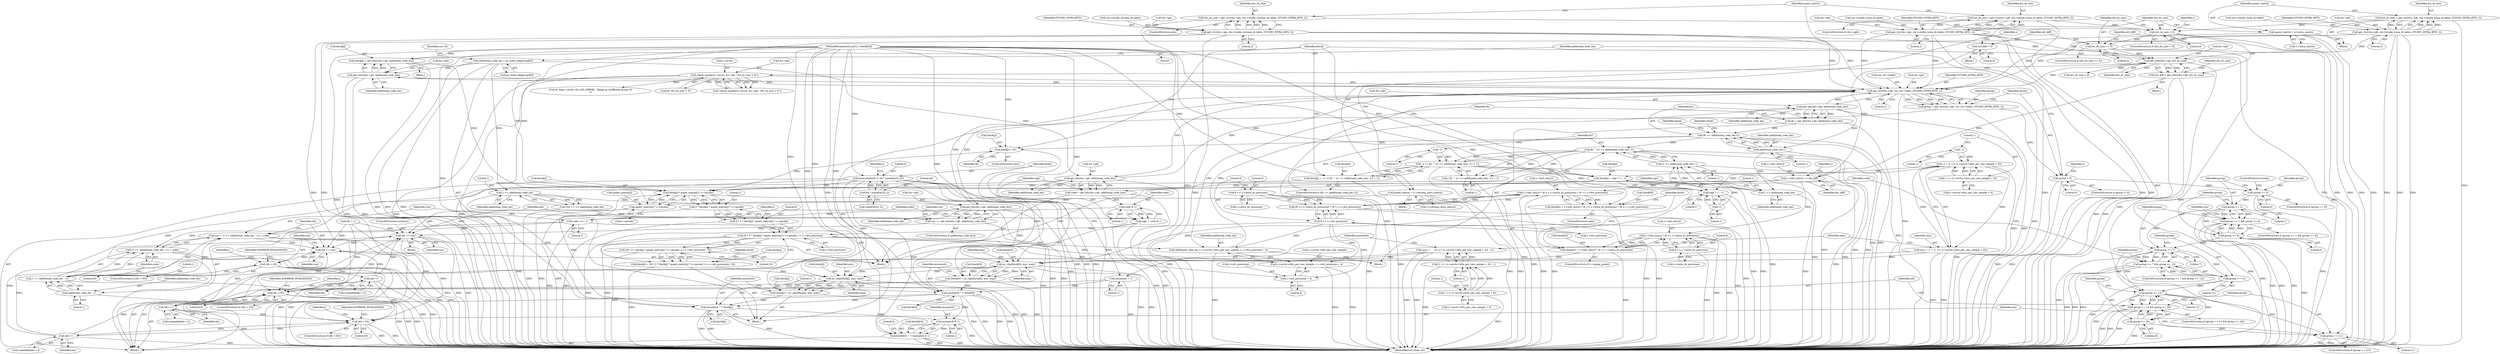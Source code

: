 digraph "0_FFmpeg_d227ed5d598340e719eff7156b1aa0a4469e9a6a@array" {
"1000547" [label="(Call,block[j] = get_xbits(&s->gb, additional_code_len))"];
"1000551" [label="(Call,get_xbits(&s->gb, additional_code_len))"];
"1000389" [label="(Call,get_vlc2(&s->gb, cur_vlc->table, STUDIO_INTRA_BITS, 2))"];
"1000297" [label="(Call,get_xbits(&s->gb, dct_dc_size))"];
"1000254" [label="(Call,get_vlc2(&s->gb, ctx->studio_chroma_dc.table, STUDIO_INTRA_BITS, 2))"];
"1000239" [label="(Call,get_vlc2(&s->gb, ctx->studio_luma_dc.table, STUDIO_INTRA_BITS, 2))"];
"1000207" [label="(Call,get_vlc2(&s->gb, ctx->studio_luma_dc.table, STUDIO_INTRA_BITS, 2))"];
"1000286" [label="(Call,dct_dc_size == 0)"];
"1000272" [label="(Call,dct_dc_size < 0)"];
"1000252" [label="(Call,dct_dc_size = get_vlc2(&s->gb, ctx->studio_chroma_dc.table, STUDIO_INTRA_BITS, 2))"];
"1000237" [label="(Call,dct_dc_size = get_vlc2(&s->gb, ctx->studio_luma_dc.table, STUDIO_INTRA_BITS, 2))"];
"1000205" [label="(Call,dct_dc_size = get_vlc2(&s->gb, ctx->studio_luma_dc.table, STUDIO_INTRA_BITS, 2))"];
"1000456" [label="(Call,get_bits(&s->gb, additional_code_len))"];
"1000449" [label="(Call,1 << additional_code_len)"];
"1000412" [label="(Call,additional_code_len = ac_state_tab[group][0])"];
"1000478" [label="(Call,get_bits(&s->gb, additional_code_len))"];
"1000590" [label="(Call,get_bits(&s->gb, additional_code_len))"];
"1000575" [label="(Call,additional_code_len = s->avctx->bits_per_raw_sample + s->dct_precision + 4)"];
"1000364" [label="(Call,8 >> s->dct_precision)"];
"1000629" [label="(Call,(8 * 2 * block[j] * quant_matrix[j] * s->qscale) >> s->dct_precision)"];
"1000630" [label="(Call,8 * 2 * block[j] * quant_matrix[j] * s->qscale)"];
"1000632" [label="(Call,2 * block[j] * quant_matrix[j] * s->qscale)"];
"1000634" [label="(Call,block[j] * quant_matrix[j] * s->qscale)"];
"1000547" [label="(Call,block[j] = get_xbits(&s->gb, additional_code_len))"];
"1000109" [label="(MethodParameterIn,int32_t block[64])"];
"1000659" [label="(Call,mismatch ^= block[j])"];
"1000379" [label="(Call,mismatch ^= block[0])"];
"1000187" [label="(Call,mismatch = 1)"];
"1000369" [label="(Call,block[0] = av_clip(block[0], min, max))"];
"1000373" [label="(Call,av_clip(block[0], min, max))"];
"1000348" [label="(Call,block[0] = s->last_dc[cc] * (8 >> s->intra_dc_precision) * (8 >> s->dct_precision))"];
"1000352" [label="(Call,s->last_dc[cc] * (8 >> s->intra_dc_precision) * (8 >> s->dct_precision))"];
"1000321" [label="(Call,s->last_dc[cc] += dct_diff)"];
"1000290" [label="(Call,dct_diff = 0)"];
"1000295" [label="(Call,dct_diff = get_xbits(&s->gb, dct_dc_size))"];
"1000358" [label="(Call,(8 >> s->intra_dc_precision) * (8 >> s->dct_precision))"];
"1000359" [label="(Call,8 >> s->intra_dc_precision)"];
"1000332" [label="(Call,block[0] = s->last_dc[cc] * (8 >> s->intra_dc_precision))"];
"1000336" [label="(Call,s->last_dc[cc] * (8 >> s->intra_dc_precision))"];
"1000342" [label="(Call,8 >> s->intra_dc_precision)"];
"1000190" [label="(Call,memset(block, 0, 64 * sizeof(int32_t)))"];
"1000193" [label="(Call,64 * sizeof(int32_t))"];
"1000159" [label="(Call,min = -1 *  (1 << (s->avctx->bits_per_raw_sample + 6)))"];
"1000161" [label="(Call,-1 *  (1 << (s->avctx->bits_per_raw_sample + 6)))"];
"1000162" [label="(Call,-1)"];
"1000164" [label="(Call,1 << (s->avctx->bits_per_raw_sample + 6))"];
"1000174" [label="(Call,max =      ((1 << (s->avctx->bits_per_raw_sample + 6)) - 1))"];
"1000176" [label="(Call,(1 << (s->avctx->bits_per_raw_sample + 6)) - 1)"];
"1000177" [label="(Call,1 << (s->avctx->bits_per_raw_sample + 6))"];
"1000649" [label="(Call,block[j] = av_clip(block[j], min, max))"];
"1000653" [label="(Call,av_clip(block[j], min, max))"];
"1000624" [label="(Call,block[j] = ((8 * 2 * block[j] * quant_matrix[j] * s->qscale) >> s->dct_precision) / 32)"];
"1000628" [label="(Call,((8 * 2 * block[j] * quant_matrix[j] * s->qscale) >> s->dct_precision) / 32)"];
"1000602" [label="(Call,block[j] = -1 * (( flc ^ ((1 << additional_code_len) -1)) + 1))"];
"1000606" [label="(Call,-1 * (( flc ^ ((1 << additional_code_len) -1)) + 1))"];
"1000607" [label="(Call,-1)"];
"1000610" [label="(Call,flc ^ ((1 << additional_code_len) -1))"];
"1000597" [label="(Call,flc >> (additional_code_len-1))"];
"1000588" [label="(Call,flc = get_bits(&s->gb, additional_code_len))"];
"1000599" [label="(Call,additional_code_len-1)"];
"1000612" [label="(Call,(1 << additional_code_len) -1)"];
"1000613" [label="(Call,1 << additional_code_len)"];
"1000516" [label="(Call,block[j] = sign ? 1 : -1)"];
"1000523" [label="(Call,-1)"];
"1000619" [label="(Call,block[j] = flc)"];
"1000638" [label="(Call,quant_matrix[j] * s->qscale)"];
"1000266" [label="(Call,quant_matrix = s->chroma_intra_matrix)"];
"1000219" [label="(Call,quant_matrix = s->intra_matrix)"];
"1000310" [label="(Call,check_marker(s->avctx, &s->gb, \"dct_dc_size > 8\"))"];
"1000387" [label="(Call,group = get_vlc2(&s->gb, cur_vlc->table, STUDIO_INTRA_BITS, 2))"];
"1000400" [label="(Call,group < 0)"];
"1000432" [label="(Call,group == 0)"];
"1000440" [label="(Call,group >= 1)"];
"1000439" [label="(Call,group >= 1 && group <= 6)"];
"1000443" [label="(Call,group <= 6)"];
"1000469" [label="(Call,group >= 7)"];
"1000468" [label="(Call,group >= 7 && group <= 12)"];
"1000472" [label="(Call,group <= 12)"];
"1000528" [label="(Call,group >= 13)"];
"1000527" [label="(Call,group >= 13 && group <= 20)"];
"1000531" [label="(Call,group <= 20)"];
"1000559" [label="(Call,group == 21)"];
"1000454" [label="(Call,run += get_bits(&s->gb, additional_code_len))"];
"1000462" [label="(Call,idx += run)"];
"1000501" [label="(Call,idx += run)"];
"1000505" [label="(Call,idx > 63)"];
"1000514" [label="(Call,idx++)"];
"1000536" [label="(Call,idx > 63)"];
"1000545" [label="(Call,idx++)"];
"1000564" [label="(Call,idx > 63)"];
"1000573" [label="(Call,idx++)"];
"1000476" [label="(Call,code = get_bits(&s->gb, additional_code_len))"];
"1000486" [label="(Call,code & 1)"];
"1000484" [label="(Call,sign = code & 1)"];
"1000489" [label="(Call,code >>= 1)"];
"1000492" [label="(Call,run = (1 << (additional_code_len - 1)) + code)"];
"1000494" [label="(Call,(1 << (additional_code_len - 1)) + code)"];
"1000497" [label="(Call,additional_code_len - 1)"];
"1000495" [label="(Call,1 << (additional_code_len - 1))"];
"1000520" [label="(Call,sign ? 1 : -1)"];
"1000609" [label="(Call,( flc ^ ((1 << additional_code_len) -1)) + 1)"];
"1000577" [label="(Call,s->avctx->bits_per_raw_sample + s->dct_precision + 4)"];
"1000583" [label="(Call,s->dct_precision + 4)"];
"1000668" [label="(Call,mismatch & 1)"];
"1000664" [label="(Call,block[63] ^= mismatch & 1)"];
"1000576" [label="(Identifier,additional_code_len)"];
"1000465" [label="(ControlStructure,continue;)"];
"1000400" [label="(Call,group < 0)"];
"1000177" [label="(Call,1 << (s->avctx->bits_per_raw_sample + 6))"];
"1000629" [label="(Call,(8 * 2 * block[j] * quant_matrix[j] * s->qscale) >> s->dct_precision)"];
"1000438" [label="(ControlStructure,if (group >= 1 && group <= 6))"];
"1000660" [label="(Identifier,mismatch)"];
"1000385" [label="(Literal,1)"];
"1000388" [label="(Identifier,group)"];
"1000359" [label="(Call,8 >> s->intra_dc_precision)"];
"1000491" [label="(Literal,1)"];
"1000443" [label="(Call,group <= 6)"];
"1000668" [label="(Call,mismatch & 1)"];
"1000523" [label="(Call,-1)"];
"1000527" [label="(Call,group >= 13 && group <= 20)"];
"1000645" [label="(Call,s->dct_precision)"];
"1000651" [label="(Identifier,block)"];
"1000573" [label="(Call,idx++)"];
"1000420" [label="(Identifier,cur_vlc)"];
"1000597" [label="(Call,flc >> (additional_code_len-1))"];
"1000600" [label="(Identifier,additional_code_len)"];
"1000252" [label="(Call,dct_dc_size = get_vlc2(&s->gb, ctx->studio_chroma_dc.table, STUDIO_INTRA_BITS, 2))"];
"1000463" [label="(Identifier,idx)"];
"1000536" [label="(Call,idx > 63)"];
"1000507" [label="(Literal,63)"];
"1000623" [label="(Identifier,flc)"];
"1000492" [label="(Call,run = (1 << (additional_code_len - 1)) + code)"];
"1000264" [label="(Identifier,STUDIO_INTRA_BITS)"];
"1000406" [label="(Identifier,s)"];
"1000166" [label="(Call,s->avctx->bits_per_raw_sample + 6)"];
"1000642" [label="(Call,s->qscale)"];
"1000399" [label="(ControlStructure,if (group < 0))"];
"1000386" [label="(Block,)"];
"1000484" [label="(Call,sign = code & 1)"];
"1000552" [label="(Call,&s->gb)"];
"1000503" [label="(Identifier,run)"];
"1000630" [label="(Call,8 * 2 * block[j] * quant_matrix[j] * s->qscale)"];
"1000187" [label="(Call,mismatch = 1)"];
"1000250" [label="(Literal,2)"];
"1000272" [label="(Call,dct_dc_size < 0)"];
"1000369" [label="(Call,block[0] = av_clip(block[0], min, max))"];
"1000604" [label="(Identifier,block)"];
"1000442" [label="(Literal,1)"];
"1000547" [label="(Call,block[j] = get_xbits(&s->gb, additional_code_len))"];
"1000609" [label="(Call,( flc ^ ((1 << additional_code_len) -1)) + 1)"];
"1000615" [label="(Identifier,additional_code_len)"];
"1000364" [label="(Call,8 >> s->dct_precision)"];
"1000472" [label="(Call,group <= 12)"];
"1000201" [label="(Block,)"];
"1000498" [label="(Identifier,additional_code_len)"];
"1000302" [label="(Identifier,dct_dc_size)"];
"1000548" [label="(Call,block[j])"];
"1000233" [label="(ControlStructure,if (ctx->rgb))"];
"1000432" [label="(Call,group == 0)"];
"1000332" [label="(Call,block[0] = s->last_dc[cc] * (8 >> s->intra_dc_precision))"];
"1000473" [label="(Identifier,group)"];
"1000371" [label="(Identifier,block)"];
"1000175" [label="(Identifier,max)"];
"1000497" [label="(Call,additional_code_len - 1)"];
"1000298" [label="(Call,&s->gb)"];
"1000624" [label="(Call,block[j] = ((8 * 2 * block[j] * quant_matrix[j] * s->qscale) >> s->dct_precision) / 32)"];
"1000456" [label="(Call,get_bits(&s->gb, additional_code_len))"];
"1000297" [label="(Call,get_xbits(&s->gb, dct_dc_size))"];
"1000450" [label="(Literal,1)"];
"1000109" [label="(MethodParameterIn,int32_t block[64])"];
"1000268" [label="(Call,s->chroma_intra_matrix)"];
"1000434" [label="(Literal,0)"];
"1000612" [label="(Call,(1 << additional_code_len) -1)"];
"1000225" [label="(Block,)"];
"1000664" [label="(Call,block[63] ^= mismatch & 1)"];
"1000188" [label="(Identifier,mismatch)"];
"1000470" [label="(Identifier,group)"];
"1000506" [label="(Identifier,idx)"];
"1000179" [label="(Call,s->avctx->bits_per_raw_sample + 6)"];
"1000322" [label="(Call,s->last_dc[cc])"];
"1000404" [label="(Call,av_log(s->avctx, AV_LOG_ERROR, \"illegal ac coefficient group vlc\n\"))"];
"1000486" [label="(Call,code & 1)"];
"1000628" [label="(Call,((8 * 2 * block[j] * quant_matrix[j] * s->qscale) >> s->dct_precision) / 32)"];
"1000199" [label="(Identifier,n)"];
"1000165" [label="(Literal,1)"];
"1000560" [label="(Identifier,group)"];
"1000570" [label="(Identifier,j)"];
"1000361" [label="(Call,s->intra_dc_precision)"];
"1000520" [label="(Call,sign ? 1 : -1)"];
"1000596" [label="(ControlStructure,if (flc >> (additional_code_len-1)))"];
"1000330" [label="(Identifier,s)"];
"1000526" [label="(ControlStructure,if (group >= 13 && group <= 20))"];
"1000496" [label="(Literal,1)"];
"1000194" [label="(Literal,64)"];
"1000649" [label="(Call,block[j] = av_clip(block[j], min, max))"];
"1000336" [label="(Call,s->last_dc[cc] * (8 >> s->intra_dc_precision))"];
"1000564" [label="(Call,idx > 63)"];
"1000669" [label="(Identifier,mismatch)"];
"1000265" [label="(Literal,2)"];
"1000366" [label="(Call,s->dct_precision)"];
"1000517" [label="(Call,block[j])"];
"1000524" [label="(Literal,1)"];
"1000542" [label="(Identifier,j)"];
"1000324" [label="(Identifier,s)"];
"1000568" [label="(Identifier,AVERROR_INVALIDDATA)"];
"1000286" [label="(Call,dct_dc_size == 0)"];
"1000253" [label="(Identifier,dct_dc_size)"];
"1000565" [label="(Identifier,idx)"];
"1000632" [label="(Call,2 * block[j] * quant_matrix[j] * s->qscale)"];
"1000625" [label="(Call,block[j])"];
"1000212" [label="(Call,ctx->studio_luma_dc.table)"];
"1000381" [label="(Call,block[0])"];
"1000333" [label="(Call,block[0])"];
"1000433" [label="(Identifier,group)"];
"1000159" [label="(Call,min = -1 *  (1 << (s->avctx->bits_per_raw_sample + 6)))"];
"1000191" [label="(Identifier,block)"];
"1000439" [label="(Call,group >= 1 && group <= 6)"];
"1000537" [label="(Identifier,idx)"];
"1000595" [label="(Identifier,additional_code_len)"];
"1000162" [label="(Call,-1)"];
"1000505" [label="(Call,idx > 63)"];
"1000217" [label="(Identifier,STUDIO_INTRA_BITS)"];
"1000327" [label="(Identifier,dct_diff)"];
"1000485" [label="(Identifier,sign)"];
"1000659" [label="(Call,mismatch ^= block[j])"];
"1000588" [label="(Call,flc = get_bits(&s->gb, additional_code_len))"];
"1000500" [label="(Identifier,code)"];
"1000259" [label="(Call,ctx->studio_chroma_dc.table)"];
"1000577" [label="(Call,s->avctx->bits_per_raw_sample + s->dct_precision + 4)"];
"1000571" [label="(Call,scantable[idx++])"];
"1000672" [label="(Literal,0)"];
"1000189" [label="(Literal,1)"];
"1000387" [label="(Call,group = get_vlc2(&s->gb, cur_vlc->table, STUDIO_INTRA_BITS, 2))"];
"1000352" [label="(Call,s->last_dc[cc] * (8 >> s->intra_dc_precision) * (8 >> s->dct_precision))"];
"1000446" [label="(Block,)"];
"1000530" [label="(Literal,13)"];
"1000635" [label="(Call,block[j])"];
"1000477" [label="(Identifier,code)"];
"1000287" [label="(Identifier,dct_dc_size)"];
"1000412" [label="(Call,additional_code_len = ac_state_tab[group][0])"];
"1000511" [label="(Identifier,j)"];
"1000543" [label="(Call,scantable[idx++])"];
"1000561" [label="(Literal,21)"];
"1000448" [label="(Identifier,run)"];
"1000305" [label="(Identifier,dct_dc_size)"];
"1000474" [label="(Literal,12)"];
"1000634" [label="(Call,block[j] * quant_matrix[j] * s->qscale)"];
"1000451" [label="(Identifier,additional_code_len)"];
"1000444" [label="(Identifier,group)"];
"1000540" [label="(Identifier,AVERROR_INVALIDDATA)"];
"1000379" [label="(Call,mismatch ^= block[0])"];
"1000493" [label="(Identifier,run)"];
"1000190" [label="(Call,memset(block, 0, 64 * sizeof(int32_t)))"];
"1000161" [label="(Call,-1 *  (1 << (s->avctx->bits_per_raw_sample + 6)))"];
"1000267" [label="(Identifier,quant_matrix)"];
"1000532" [label="(Identifier,group)"];
"1000613" [label="(Call,1 << additional_code_len)"];
"1000440" [label="(Call,group >= 1)"];
"1000452" [label="(ControlStructure,if (additional_code_len))"];
"1000254" [label="(Call,get_vlc2(&s->gb, ctx->studio_chroma_dc.table, STUDIO_INTRA_BITS, 2))"];
"1000455" [label="(Identifier,run)"];
"1000488" [label="(Literal,1)"];
"1000461" [label="(Identifier,additional_code_len)"];
"1000535" [label="(ControlStructure,if (idx > 63))"];
"1000285" [label="(ControlStructure,if (dct_dc_size == 0))"];
"1000291" [label="(Identifier,dct_diff)"];
"1000476" [label="(Call,code = get_bits(&s->gb, additional_code_len))"];
"1000626" [label="(Identifier,block)"];
"1000499" [label="(Literal,1)"];
"1000186" [label="(Literal,1)"];
"1000309" [label="(Call,!check_marker(s->avctx, &s->gb, \"dct_dc_size > 8\"))"];
"1000558" [label="(ControlStructure,if (group == 21))"];
"1000343" [label="(Literal,8)"];
"1000342" [label="(Call,8 >> s->intra_dc_precision)"];
"1000195" [label="(Call,sizeof(int32_t))"];
"1000583" [label="(Call,s->dct_precision + 4)"];
"1000314" [label="(Call,&s->gb)"];
"1000380" [label="(Identifier,mismatch)"];
"1000638" [label="(Call,quant_matrix[j] * s->qscale)"];
"1000534" [label="(Block,)"];
"1000447" [label="(Call,run = 1 << additional_code_len)"];
"1000292" [label="(Literal,0)"];
"1000377" [label="(Identifier,min)"];
"1000337" [label="(Call,s->last_dc[cc])"];
"1000521" [label="(Identifier,sign)"];
"1000266" [label="(Call,quant_matrix = s->chroma_intra_matrix)"];
"1000240" [label="(Call,&s->gb)"];
"1000344" [label="(Call,s->intra_dc_precision)"];
"1000606" [label="(Call,-1 * (( flc ^ ((1 << additional_code_len) -1)) + 1))"];
"1000441" [label="(Identifier,group)"];
"1000531" [label="(Call,group <= 20)"];
"1000489" [label="(Call,code >>= 1)"];
"1000475" [label="(Block,)"];
"1000620" [label="(Call,block[j])"];
"1000126" [label="(Call,idx = 1)"];
"1000587" [label="(Literal,4)"];
"1000374" [label="(Call,block[0])"];
"1000468" [label="(Call,group >= 7 && group <= 12)"];
"1000244" [label="(Call,ctx->studio_luma_dc.table)"];
"1000318" [label="(Literal,\"dct_dc_size > 8\")"];
"1000176" [label="(Call,(1 << (s->avctx->bits_per_raw_sample + 6)) - 1)"];
"1000478" [label="(Call,get_bits(&s->gb, additional_code_len))"];
"1000658" [label="(Identifier,max)"];
"1000614" [label="(Literal,1)"];
"1000431" [label="(ControlStructure,if (group == 0))"];
"1000546" [label="(Identifier,idx)"];
"1000290" [label="(Call,dct_diff = 0)"];
"1000619" [label="(Call,block[j] = flc)"];
"1000650" [label="(Call,block[j])"];
"1000639" [label="(Call,quant_matrix[j])"];
"1000490" [label="(Identifier,code)"];
"1000516" [label="(Call,block[j] = sign ? 1 : -1)"];
"1000654" [label="(Call,block[j])"];
"1000483" [label="(Identifier,additional_code_len)"];
"1000494" [label="(Call,(1 << (additional_code_len - 1)) + code)"];
"1000522" [label="(Literal,1)"];
"1000502" [label="(Identifier,idx)"];
"1000607" [label="(Call,-1)"];
"1000479" [label="(Call,&s->gb)"];
"1000271" [label="(ControlStructure,if (dct_dc_size < 0))"];
"1000238" [label="(Identifier,dct_dc_size)"];
"1000349" [label="(Call,block[0])"];
"1000163" [label="(Literal,1)"];
"1000538" [label="(Literal,63)"];
"1000661" [label="(Call,block[j])"];
"1000445" [label="(Literal,6)"];
"1000304" [label="(Call,dct_dc_size > 8)"];
"1000545" [label="(Call,idx++)"];
"1000365" [label="(Literal,8)"];
"1000633" [label="(Literal,2)"];
"1000617" [label="(Literal,1)"];
"1000401" [label="(Identifier,group)"];
"1000467" [label="(ControlStructure,if (group >= 7 && group <= 12))"];
"1000574" [label="(Identifier,idx)"];
"1000495" [label="(Call,1 << (additional_code_len - 1))"];
"1000665" [label="(Call,block[63])"];
"1000394" [label="(Call,cur_vlc->table)"];
"1000562" [label="(Block,)"];
"1000602" [label="(Call,block[j] = -1 * (( flc ^ ((1 << additional_code_len) -1)) + 1))"];
"1000193" [label="(Call,64 * sizeof(int32_t))"];
"1000449" [label="(Call,1 << additional_code_len)"];
"1000471" [label="(Literal,7)"];
"1000591" [label="(Call,&s->gb)"];
"1000590" [label="(Call,get_bits(&s->gb, additional_code_len))"];
"1000512" [label="(Call,scantable[idx++])"];
"1000563" [label="(ControlStructure,if (idx > 63))"];
"1000207" [label="(Call,get_vlc2(&s->gb, ctx->studio_luma_dc.table, STUDIO_INTRA_BITS, 2))"];
"1000347" [label="(ControlStructure,else)"];
"1000414" [label="(Call,ac_state_tab[group][0])"];
"1000603" [label="(Call,block[j])"];
"1000255" [label="(Call,&s->gb)"];
"1000294" [label="(Block,)"];
"1000288" [label="(Literal,0)"];
"1000529" [label="(Identifier,group)"];
"1000464" [label="(Identifier,run)"];
"1000610" [label="(Call,flc ^ ((1 << additional_code_len) -1))"];
"1000646" [label="(Identifier,s)"];
"1000653" [label="(Call,av_clip(block[j], min, max))"];
"1000239" [label="(Call,get_vlc2(&s->gb, ctx->studio_luma_dc.table, STUDIO_INTRA_BITS, 2))"];
"1000575" [label="(Call,additional_code_len = s->avctx->bits_per_raw_sample + s->dct_precision + 4)"];
"1000599" [label="(Call,additional_code_len-1)"];
"1000378" [label="(Identifier,max)"];
"1000289" [label="(Block,)"];
"1000348" [label="(Call,block[0] = s->last_dc[cc] * (8 >> s->intra_dc_precision) * (8 >> s->dct_precision))"];
"1000321" [label="(Call,s->last_dc[cc] += dct_diff)"];
"1000192" [label="(Literal,0)"];
"1000589" [label="(Identifier,flc)"];
"1000220" [label="(Identifier,quant_matrix)"];
"1000598" [label="(Identifier,flc)"];
"1000584" [label="(Call,s->dct_precision)"];
"1000670" [label="(Literal,1)"];
"1000454" [label="(Call,run += get_bits(&s->gb, additional_code_len))"];
"1000218" [label="(Literal,2)"];
"1000436" [label="(ControlStructure,break;)"];
"1000389" [label="(Call,get_vlc2(&s->gb, cur_vlc->table, STUDIO_INTRA_BITS, 2))"];
"1000608" [label="(Literal,1)"];
"1000469" [label="(Call,group >= 7)"];
"1000509" [label="(Identifier,AVERROR_INVALIDDATA)"];
"1000390" [label="(Call,&s->gb)"];
"1000295" [label="(Call,dct_diff = get_xbits(&s->gb, dct_dc_size))"];
"1000296" [label="(Identifier,dct_diff)"];
"1000648" [label="(Literal,32)"];
"1000164" [label="(Call,1 << (s->avctx->bits_per_raw_sample + 6))"];
"1000174" [label="(Call,max =      ((1 << (s->avctx->bits_per_raw_sample + 6)) - 1))"];
"1000514" [label="(Call,idx++)"];
"1000578" [label="(Call,s->avctx->bits_per_raw_sample)"];
"1000251" [label="(ControlStructure,else)"];
"1000219" [label="(Call,quant_matrix = s->intra_matrix)"];
"1000311" [label="(Call,s->avctx)"];
"1000618" [label="(ControlStructure,else)"];
"1000397" [label="(Identifier,STUDIO_INTRA_BITS)"];
"1000457" [label="(Call,&s->gb)"];
"1000178" [label="(Literal,1)"];
"1000205" [label="(Call,dct_dc_size = get_vlc2(&s->gb, ctx->studio_luma_dc.table, STUDIO_INTRA_BITS, 2))"];
"1000601" [label="(Literal,1)"];
"1000402" [label="(Literal,0)"];
"1000559" [label="(Call,group == 21)"];
"1000501" [label="(Call,idx += run)"];
"1000328" [label="(ControlStructure,if (s->mpeg_quant))"];
"1000566" [label="(Literal,63)"];
"1000249" [label="(Identifier,STUDIO_INTRA_BITS)"];
"1000611" [label="(Identifier,flc)"];
"1000621" [label="(Identifier,block)"];
"1000370" [label="(Call,block[0])"];
"1000515" [label="(Identifier,idx)"];
"1000413" [label="(Identifier,additional_code_len)"];
"1000487" [label="(Identifier,code)"];
"1000273" [label="(Identifier,dct_dc_size)"];
"1000528" [label="(Call,group >= 13)"];
"1000358" [label="(Call,(8 >> s->intra_dc_precision) * (8 >> s->dct_precision))"];
"1000111" [label="(Block,)"];
"1000616" [label="(Literal,1)"];
"1000221" [label="(Call,s->intra_matrix)"];
"1000373" [label="(Call,av_clip(block[0], min, max))"];
"1000237" [label="(Call,dct_dc_size = get_vlc2(&s->gb, ctx->studio_luma_dc.table, STUDIO_INTRA_BITS, 2))"];
"1000206" [label="(Identifier,dct_dc_size)"];
"1000551" [label="(Call,get_xbits(&s->gb, additional_code_len))"];
"1000556" [label="(Identifier,additional_code_len)"];
"1000631" [label="(Literal,8)"];
"1000504" [label="(ControlStructure,if (idx > 63))"];
"1000398" [label="(Literal,2)"];
"1000360" [label="(Literal,8)"];
"1000673" [label="(MethodReturn,static int)"];
"1000208" [label="(Call,&s->gb)"];
"1000278" [label="(Identifier,s)"];
"1000353" [label="(Call,s->last_dc[cc])"];
"1000160" [label="(Identifier,min)"];
"1000462" [label="(Call,idx += run)"];
"1000657" [label="(Identifier,min)"];
"1000274" [label="(Literal,0)"];
"1000310" [label="(Call,check_marker(s->avctx, &s->gb, \"dct_dc_size > 8\"))"];
"1000533" [label="(Literal,20)"];
"1000547" -> "1000534"  [label="AST: "];
"1000547" -> "1000551"  [label="CFG: "];
"1000548" -> "1000547"  [label="AST: "];
"1000551" -> "1000547"  [label="AST: "];
"1000626" -> "1000547"  [label="CFG: "];
"1000547" -> "1000673"  [label="DDG: "];
"1000551" -> "1000547"  [label="DDG: "];
"1000551" -> "1000547"  [label="DDG: "];
"1000109" -> "1000547"  [label="DDG: "];
"1000547" -> "1000634"  [label="DDG: "];
"1000551" -> "1000556"  [label="CFG: "];
"1000552" -> "1000551"  [label="AST: "];
"1000556" -> "1000551"  [label="AST: "];
"1000551" -> "1000673"  [label="DDG: "];
"1000551" -> "1000673"  [label="DDG: "];
"1000551" -> "1000389"  [label="DDG: "];
"1000389" -> "1000551"  [label="DDG: "];
"1000412" -> "1000551"  [label="DDG: "];
"1000389" -> "1000387"  [label="AST: "];
"1000389" -> "1000398"  [label="CFG: "];
"1000390" -> "1000389"  [label="AST: "];
"1000394" -> "1000389"  [label="AST: "];
"1000397" -> "1000389"  [label="AST: "];
"1000398" -> "1000389"  [label="AST: "];
"1000387" -> "1000389"  [label="CFG: "];
"1000389" -> "1000673"  [label="DDG: "];
"1000389" -> "1000673"  [label="DDG: "];
"1000389" -> "1000673"  [label="DDG: "];
"1000389" -> "1000387"  [label="DDG: "];
"1000389" -> "1000387"  [label="DDG: "];
"1000389" -> "1000387"  [label="DDG: "];
"1000389" -> "1000387"  [label="DDG: "];
"1000297" -> "1000389"  [label="DDG: "];
"1000456" -> "1000389"  [label="DDG: "];
"1000254" -> "1000389"  [label="DDG: "];
"1000254" -> "1000389"  [label="DDG: "];
"1000239" -> "1000389"  [label="DDG: "];
"1000239" -> "1000389"  [label="DDG: "];
"1000478" -> "1000389"  [label="DDG: "];
"1000590" -> "1000389"  [label="DDG: "];
"1000207" -> "1000389"  [label="DDG: "];
"1000207" -> "1000389"  [label="DDG: "];
"1000310" -> "1000389"  [label="DDG: "];
"1000389" -> "1000456"  [label="DDG: "];
"1000389" -> "1000478"  [label="DDG: "];
"1000389" -> "1000590"  [label="DDG: "];
"1000297" -> "1000295"  [label="AST: "];
"1000297" -> "1000302"  [label="CFG: "];
"1000298" -> "1000297"  [label="AST: "];
"1000302" -> "1000297"  [label="AST: "];
"1000295" -> "1000297"  [label="CFG: "];
"1000297" -> "1000673"  [label="DDG: "];
"1000297" -> "1000295"  [label="DDG: "];
"1000297" -> "1000295"  [label="DDG: "];
"1000254" -> "1000297"  [label="DDG: "];
"1000239" -> "1000297"  [label="DDG: "];
"1000207" -> "1000297"  [label="DDG: "];
"1000286" -> "1000297"  [label="DDG: "];
"1000297" -> "1000304"  [label="DDG: "];
"1000297" -> "1000310"  [label="DDG: "];
"1000254" -> "1000252"  [label="AST: "];
"1000254" -> "1000265"  [label="CFG: "];
"1000255" -> "1000254"  [label="AST: "];
"1000259" -> "1000254"  [label="AST: "];
"1000264" -> "1000254"  [label="AST: "];
"1000265" -> "1000254"  [label="AST: "];
"1000252" -> "1000254"  [label="CFG: "];
"1000254" -> "1000673"  [label="DDG: "];
"1000254" -> "1000673"  [label="DDG: "];
"1000254" -> "1000673"  [label="DDG: "];
"1000254" -> "1000252"  [label="DDG: "];
"1000254" -> "1000252"  [label="DDG: "];
"1000254" -> "1000252"  [label="DDG: "];
"1000254" -> "1000252"  [label="DDG: "];
"1000239" -> "1000237"  [label="AST: "];
"1000239" -> "1000250"  [label="CFG: "];
"1000240" -> "1000239"  [label="AST: "];
"1000244" -> "1000239"  [label="AST: "];
"1000249" -> "1000239"  [label="AST: "];
"1000250" -> "1000239"  [label="AST: "];
"1000237" -> "1000239"  [label="CFG: "];
"1000239" -> "1000673"  [label="DDG: "];
"1000239" -> "1000673"  [label="DDG: "];
"1000239" -> "1000673"  [label="DDG: "];
"1000239" -> "1000237"  [label="DDG: "];
"1000239" -> "1000237"  [label="DDG: "];
"1000239" -> "1000237"  [label="DDG: "];
"1000239" -> "1000237"  [label="DDG: "];
"1000207" -> "1000205"  [label="AST: "];
"1000207" -> "1000218"  [label="CFG: "];
"1000208" -> "1000207"  [label="AST: "];
"1000212" -> "1000207"  [label="AST: "];
"1000217" -> "1000207"  [label="AST: "];
"1000218" -> "1000207"  [label="AST: "];
"1000205" -> "1000207"  [label="CFG: "];
"1000207" -> "1000673"  [label="DDG: "];
"1000207" -> "1000673"  [label="DDG: "];
"1000207" -> "1000673"  [label="DDG: "];
"1000207" -> "1000205"  [label="DDG: "];
"1000207" -> "1000205"  [label="DDG: "];
"1000207" -> "1000205"  [label="DDG: "];
"1000207" -> "1000205"  [label="DDG: "];
"1000286" -> "1000285"  [label="AST: "];
"1000286" -> "1000288"  [label="CFG: "];
"1000287" -> "1000286"  [label="AST: "];
"1000288" -> "1000286"  [label="AST: "];
"1000291" -> "1000286"  [label="CFG: "];
"1000296" -> "1000286"  [label="CFG: "];
"1000286" -> "1000673"  [label="DDG: "];
"1000286" -> "1000673"  [label="DDG: "];
"1000272" -> "1000286"  [label="DDG: "];
"1000272" -> "1000271"  [label="AST: "];
"1000272" -> "1000274"  [label="CFG: "];
"1000273" -> "1000272"  [label="AST: "];
"1000274" -> "1000272"  [label="AST: "];
"1000278" -> "1000272"  [label="CFG: "];
"1000287" -> "1000272"  [label="CFG: "];
"1000272" -> "1000673"  [label="DDG: "];
"1000272" -> "1000673"  [label="DDG: "];
"1000252" -> "1000272"  [label="DDG: "];
"1000237" -> "1000272"  [label="DDG: "];
"1000205" -> "1000272"  [label="DDG: "];
"1000252" -> "1000251"  [label="AST: "];
"1000253" -> "1000252"  [label="AST: "];
"1000267" -> "1000252"  [label="CFG: "];
"1000252" -> "1000673"  [label="DDG: "];
"1000237" -> "1000233"  [label="AST: "];
"1000238" -> "1000237"  [label="AST: "];
"1000267" -> "1000237"  [label="CFG: "];
"1000237" -> "1000673"  [label="DDG: "];
"1000205" -> "1000201"  [label="AST: "];
"1000206" -> "1000205"  [label="AST: "];
"1000220" -> "1000205"  [label="CFG: "];
"1000205" -> "1000673"  [label="DDG: "];
"1000456" -> "1000454"  [label="AST: "];
"1000456" -> "1000461"  [label="CFG: "];
"1000457" -> "1000456"  [label="AST: "];
"1000461" -> "1000456"  [label="AST: "];
"1000454" -> "1000456"  [label="CFG: "];
"1000456" -> "1000673"  [label="DDG: "];
"1000456" -> "1000673"  [label="DDG: "];
"1000456" -> "1000454"  [label="DDG: "];
"1000456" -> "1000454"  [label="DDG: "];
"1000449" -> "1000456"  [label="DDG: "];
"1000449" -> "1000447"  [label="AST: "];
"1000449" -> "1000451"  [label="CFG: "];
"1000450" -> "1000449"  [label="AST: "];
"1000451" -> "1000449"  [label="AST: "];
"1000447" -> "1000449"  [label="CFG: "];
"1000449" -> "1000673"  [label="DDG: "];
"1000449" -> "1000447"  [label="DDG: "];
"1000449" -> "1000447"  [label="DDG: "];
"1000412" -> "1000449"  [label="DDG: "];
"1000412" -> "1000386"  [label="AST: "];
"1000412" -> "1000414"  [label="CFG: "];
"1000413" -> "1000412"  [label="AST: "];
"1000414" -> "1000412"  [label="AST: "];
"1000420" -> "1000412"  [label="CFG: "];
"1000412" -> "1000673"  [label="DDG: "];
"1000412" -> "1000673"  [label="DDG: "];
"1000412" -> "1000478"  [label="DDG: "];
"1000478" -> "1000476"  [label="AST: "];
"1000478" -> "1000483"  [label="CFG: "];
"1000479" -> "1000478"  [label="AST: "];
"1000483" -> "1000478"  [label="AST: "];
"1000476" -> "1000478"  [label="CFG: "];
"1000478" -> "1000673"  [label="DDG: "];
"1000478" -> "1000476"  [label="DDG: "];
"1000478" -> "1000476"  [label="DDG: "];
"1000478" -> "1000497"  [label="DDG: "];
"1000590" -> "1000588"  [label="AST: "];
"1000590" -> "1000595"  [label="CFG: "];
"1000591" -> "1000590"  [label="AST: "];
"1000595" -> "1000590"  [label="AST: "];
"1000588" -> "1000590"  [label="CFG: "];
"1000590" -> "1000673"  [label="DDG: "];
"1000590" -> "1000588"  [label="DDG: "];
"1000590" -> "1000588"  [label="DDG: "];
"1000575" -> "1000590"  [label="DDG: "];
"1000590" -> "1000599"  [label="DDG: "];
"1000575" -> "1000562"  [label="AST: "];
"1000575" -> "1000577"  [label="CFG: "];
"1000576" -> "1000575"  [label="AST: "];
"1000577" -> "1000575"  [label="AST: "];
"1000589" -> "1000575"  [label="CFG: "];
"1000575" -> "1000673"  [label="DDG: "];
"1000364" -> "1000575"  [label="DDG: "];
"1000629" -> "1000575"  [label="DDG: "];
"1000364" -> "1000358"  [label="AST: "];
"1000364" -> "1000366"  [label="CFG: "];
"1000365" -> "1000364"  [label="AST: "];
"1000366" -> "1000364"  [label="AST: "];
"1000358" -> "1000364"  [label="CFG: "];
"1000364" -> "1000673"  [label="DDG: "];
"1000364" -> "1000358"  [label="DDG: "];
"1000364" -> "1000358"  [label="DDG: "];
"1000364" -> "1000577"  [label="DDG: "];
"1000364" -> "1000583"  [label="DDG: "];
"1000364" -> "1000629"  [label="DDG: "];
"1000629" -> "1000628"  [label="AST: "];
"1000629" -> "1000645"  [label="CFG: "];
"1000630" -> "1000629"  [label="AST: "];
"1000645" -> "1000629"  [label="AST: "];
"1000648" -> "1000629"  [label="CFG: "];
"1000629" -> "1000673"  [label="DDG: "];
"1000629" -> "1000673"  [label="DDG: "];
"1000629" -> "1000577"  [label="DDG: "];
"1000629" -> "1000583"  [label="DDG: "];
"1000629" -> "1000628"  [label="DDG: "];
"1000629" -> "1000628"  [label="DDG: "];
"1000630" -> "1000629"  [label="DDG: "];
"1000630" -> "1000629"  [label="DDG: "];
"1000630" -> "1000632"  [label="CFG: "];
"1000631" -> "1000630"  [label="AST: "];
"1000632" -> "1000630"  [label="AST: "];
"1000646" -> "1000630"  [label="CFG: "];
"1000630" -> "1000673"  [label="DDG: "];
"1000632" -> "1000630"  [label="DDG: "];
"1000632" -> "1000630"  [label="DDG: "];
"1000632" -> "1000634"  [label="CFG: "];
"1000633" -> "1000632"  [label="AST: "];
"1000634" -> "1000632"  [label="AST: "];
"1000632" -> "1000673"  [label="DDG: "];
"1000634" -> "1000632"  [label="DDG: "];
"1000634" -> "1000632"  [label="DDG: "];
"1000634" -> "1000638"  [label="CFG: "];
"1000635" -> "1000634"  [label="AST: "];
"1000638" -> "1000634"  [label="AST: "];
"1000634" -> "1000673"  [label="DDG: "];
"1000659" -> "1000634"  [label="DDG: "];
"1000190" -> "1000634"  [label="DDG: "];
"1000602" -> "1000634"  [label="DDG: "];
"1000516" -> "1000634"  [label="DDG: "];
"1000619" -> "1000634"  [label="DDG: "];
"1000109" -> "1000634"  [label="DDG: "];
"1000638" -> "1000634"  [label="DDG: "];
"1000638" -> "1000634"  [label="DDG: "];
"1000109" -> "1000107"  [label="AST: "];
"1000109" -> "1000673"  [label="DDG: "];
"1000109" -> "1000190"  [label="DDG: "];
"1000109" -> "1000332"  [label="DDG: "];
"1000109" -> "1000348"  [label="DDG: "];
"1000109" -> "1000369"  [label="DDG: "];
"1000109" -> "1000373"  [label="DDG: "];
"1000109" -> "1000379"  [label="DDG: "];
"1000109" -> "1000516"  [label="DDG: "];
"1000109" -> "1000602"  [label="DDG: "];
"1000109" -> "1000619"  [label="DDG: "];
"1000109" -> "1000624"  [label="DDG: "];
"1000109" -> "1000649"  [label="DDG: "];
"1000109" -> "1000653"  [label="DDG: "];
"1000109" -> "1000659"  [label="DDG: "];
"1000109" -> "1000664"  [label="DDG: "];
"1000659" -> "1000386"  [label="AST: "];
"1000659" -> "1000661"  [label="CFG: "];
"1000660" -> "1000659"  [label="AST: "];
"1000661" -> "1000659"  [label="AST: "];
"1000385" -> "1000659"  [label="CFG: "];
"1000659" -> "1000673"  [label="DDG: "];
"1000659" -> "1000673"  [label="DDG: "];
"1000659" -> "1000673"  [label="DDG: "];
"1000379" -> "1000659"  [label="DDG: "];
"1000649" -> "1000659"  [label="DDG: "];
"1000190" -> "1000659"  [label="DDG: "];
"1000659" -> "1000668"  [label="DDG: "];
"1000379" -> "1000111"  [label="AST: "];
"1000379" -> "1000381"  [label="CFG: "];
"1000380" -> "1000379"  [label="AST: "];
"1000381" -> "1000379"  [label="AST: "];
"1000385" -> "1000379"  [label="CFG: "];
"1000379" -> "1000673"  [label="DDG: "];
"1000379" -> "1000673"  [label="DDG: "];
"1000379" -> "1000673"  [label="DDG: "];
"1000187" -> "1000379"  [label="DDG: "];
"1000369" -> "1000379"  [label="DDG: "];
"1000190" -> "1000379"  [label="DDG: "];
"1000379" -> "1000668"  [label="DDG: "];
"1000187" -> "1000111"  [label="AST: "];
"1000187" -> "1000189"  [label="CFG: "];
"1000188" -> "1000187"  [label="AST: "];
"1000189" -> "1000187"  [label="AST: "];
"1000191" -> "1000187"  [label="CFG: "];
"1000187" -> "1000673"  [label="DDG: "];
"1000369" -> "1000111"  [label="AST: "];
"1000369" -> "1000373"  [label="CFG: "];
"1000370" -> "1000369"  [label="AST: "];
"1000373" -> "1000369"  [label="AST: "];
"1000380" -> "1000369"  [label="CFG: "];
"1000369" -> "1000673"  [label="DDG: "];
"1000373" -> "1000369"  [label="DDG: "];
"1000373" -> "1000369"  [label="DDG: "];
"1000373" -> "1000369"  [label="DDG: "];
"1000373" -> "1000378"  [label="CFG: "];
"1000374" -> "1000373"  [label="AST: "];
"1000377" -> "1000373"  [label="AST: "];
"1000378" -> "1000373"  [label="AST: "];
"1000373" -> "1000673"  [label="DDG: "];
"1000373" -> "1000673"  [label="DDG: "];
"1000348" -> "1000373"  [label="DDG: "];
"1000332" -> "1000373"  [label="DDG: "];
"1000190" -> "1000373"  [label="DDG: "];
"1000159" -> "1000373"  [label="DDG: "];
"1000174" -> "1000373"  [label="DDG: "];
"1000373" -> "1000653"  [label="DDG: "];
"1000373" -> "1000653"  [label="DDG: "];
"1000348" -> "1000347"  [label="AST: "];
"1000348" -> "1000352"  [label="CFG: "];
"1000349" -> "1000348"  [label="AST: "];
"1000352" -> "1000348"  [label="AST: "];
"1000371" -> "1000348"  [label="CFG: "];
"1000348" -> "1000673"  [label="DDG: "];
"1000352" -> "1000348"  [label="DDG: "];
"1000352" -> "1000348"  [label="DDG: "];
"1000352" -> "1000358"  [label="CFG: "];
"1000353" -> "1000352"  [label="AST: "];
"1000358" -> "1000352"  [label="AST: "];
"1000352" -> "1000673"  [label="DDG: "];
"1000352" -> "1000673"  [label="DDG: "];
"1000321" -> "1000352"  [label="DDG: "];
"1000358" -> "1000352"  [label="DDG: "];
"1000358" -> "1000352"  [label="DDG: "];
"1000321" -> "1000111"  [label="AST: "];
"1000321" -> "1000327"  [label="CFG: "];
"1000322" -> "1000321"  [label="AST: "];
"1000327" -> "1000321"  [label="AST: "];
"1000330" -> "1000321"  [label="CFG: "];
"1000321" -> "1000673"  [label="DDG: "];
"1000290" -> "1000321"  [label="DDG: "];
"1000295" -> "1000321"  [label="DDG: "];
"1000321" -> "1000336"  [label="DDG: "];
"1000290" -> "1000289"  [label="AST: "];
"1000290" -> "1000292"  [label="CFG: "];
"1000291" -> "1000290"  [label="AST: "];
"1000292" -> "1000290"  [label="AST: "];
"1000324" -> "1000290"  [label="CFG: "];
"1000295" -> "1000294"  [label="AST: "];
"1000296" -> "1000295"  [label="AST: "];
"1000305" -> "1000295"  [label="CFG: "];
"1000295" -> "1000673"  [label="DDG: "];
"1000295" -> "1000673"  [label="DDG: "];
"1000359" -> "1000358"  [label="AST: "];
"1000358" -> "1000673"  [label="DDG: "];
"1000358" -> "1000673"  [label="DDG: "];
"1000359" -> "1000358"  [label="DDG: "];
"1000359" -> "1000358"  [label="DDG: "];
"1000359" -> "1000361"  [label="CFG: "];
"1000360" -> "1000359"  [label="AST: "];
"1000361" -> "1000359"  [label="AST: "];
"1000365" -> "1000359"  [label="CFG: "];
"1000359" -> "1000673"  [label="DDG: "];
"1000332" -> "1000328"  [label="AST: "];
"1000332" -> "1000336"  [label="CFG: "];
"1000333" -> "1000332"  [label="AST: "];
"1000336" -> "1000332"  [label="AST: "];
"1000371" -> "1000332"  [label="CFG: "];
"1000332" -> "1000673"  [label="DDG: "];
"1000336" -> "1000332"  [label="DDG: "];
"1000336" -> "1000332"  [label="DDG: "];
"1000336" -> "1000342"  [label="CFG: "];
"1000337" -> "1000336"  [label="AST: "];
"1000342" -> "1000336"  [label="AST: "];
"1000336" -> "1000673"  [label="DDG: "];
"1000336" -> "1000673"  [label="DDG: "];
"1000342" -> "1000336"  [label="DDG: "];
"1000342" -> "1000336"  [label="DDG: "];
"1000342" -> "1000344"  [label="CFG: "];
"1000343" -> "1000342"  [label="AST: "];
"1000344" -> "1000342"  [label="AST: "];
"1000342" -> "1000673"  [label="DDG: "];
"1000190" -> "1000111"  [label="AST: "];
"1000190" -> "1000193"  [label="CFG: "];
"1000191" -> "1000190"  [label="AST: "];
"1000192" -> "1000190"  [label="AST: "];
"1000193" -> "1000190"  [label="AST: "];
"1000199" -> "1000190"  [label="CFG: "];
"1000190" -> "1000673"  [label="DDG: "];
"1000190" -> "1000673"  [label="DDG: "];
"1000190" -> "1000673"  [label="DDG: "];
"1000193" -> "1000190"  [label="DDG: "];
"1000190" -> "1000653"  [label="DDG: "];
"1000190" -> "1000664"  [label="DDG: "];
"1000193" -> "1000195"  [label="CFG: "];
"1000194" -> "1000193"  [label="AST: "];
"1000195" -> "1000193"  [label="AST: "];
"1000159" -> "1000111"  [label="AST: "];
"1000159" -> "1000161"  [label="CFG: "];
"1000160" -> "1000159"  [label="AST: "];
"1000161" -> "1000159"  [label="AST: "];
"1000175" -> "1000159"  [label="CFG: "];
"1000159" -> "1000673"  [label="DDG: "];
"1000159" -> "1000673"  [label="DDG: "];
"1000161" -> "1000159"  [label="DDG: "];
"1000161" -> "1000159"  [label="DDG: "];
"1000161" -> "1000164"  [label="CFG: "];
"1000162" -> "1000161"  [label="AST: "];
"1000164" -> "1000161"  [label="AST: "];
"1000161" -> "1000673"  [label="DDG: "];
"1000162" -> "1000161"  [label="DDG: "];
"1000164" -> "1000161"  [label="DDG: "];
"1000164" -> "1000161"  [label="DDG: "];
"1000161" -> "1000516"  [label="DDG: "];
"1000161" -> "1000520"  [label="DDG: "];
"1000162" -> "1000163"  [label="CFG: "];
"1000163" -> "1000162"  [label="AST: "];
"1000165" -> "1000162"  [label="CFG: "];
"1000164" -> "1000166"  [label="CFG: "];
"1000165" -> "1000164"  [label="AST: "];
"1000166" -> "1000164"  [label="AST: "];
"1000174" -> "1000111"  [label="AST: "];
"1000174" -> "1000176"  [label="CFG: "];
"1000175" -> "1000174"  [label="AST: "];
"1000176" -> "1000174"  [label="AST: "];
"1000188" -> "1000174"  [label="CFG: "];
"1000174" -> "1000673"  [label="DDG: "];
"1000174" -> "1000673"  [label="DDG: "];
"1000176" -> "1000174"  [label="DDG: "];
"1000176" -> "1000174"  [label="DDG: "];
"1000176" -> "1000186"  [label="CFG: "];
"1000177" -> "1000176"  [label="AST: "];
"1000186" -> "1000176"  [label="AST: "];
"1000176" -> "1000673"  [label="DDG: "];
"1000177" -> "1000176"  [label="DDG: "];
"1000177" -> "1000176"  [label="DDG: "];
"1000177" -> "1000179"  [label="CFG: "];
"1000178" -> "1000177"  [label="AST: "];
"1000179" -> "1000177"  [label="AST: "];
"1000186" -> "1000177"  [label="CFG: "];
"1000177" -> "1000673"  [label="DDG: "];
"1000649" -> "1000386"  [label="AST: "];
"1000649" -> "1000653"  [label="CFG: "];
"1000650" -> "1000649"  [label="AST: "];
"1000653" -> "1000649"  [label="AST: "];
"1000660" -> "1000649"  [label="CFG: "];
"1000649" -> "1000673"  [label="DDG: "];
"1000653" -> "1000649"  [label="DDG: "];
"1000653" -> "1000649"  [label="DDG: "];
"1000653" -> "1000649"  [label="DDG: "];
"1000653" -> "1000658"  [label="CFG: "];
"1000654" -> "1000653"  [label="AST: "];
"1000657" -> "1000653"  [label="AST: "];
"1000658" -> "1000653"  [label="AST: "];
"1000653" -> "1000673"  [label="DDG: "];
"1000653" -> "1000673"  [label="DDG: "];
"1000624" -> "1000653"  [label="DDG: "];
"1000624" -> "1000386"  [label="AST: "];
"1000624" -> "1000628"  [label="CFG: "];
"1000625" -> "1000624"  [label="AST: "];
"1000628" -> "1000624"  [label="AST: "];
"1000651" -> "1000624"  [label="CFG: "];
"1000624" -> "1000673"  [label="DDG: "];
"1000628" -> "1000624"  [label="DDG: "];
"1000628" -> "1000624"  [label="DDG: "];
"1000628" -> "1000648"  [label="CFG: "];
"1000648" -> "1000628"  [label="AST: "];
"1000628" -> "1000673"  [label="DDG: "];
"1000602" -> "1000596"  [label="AST: "];
"1000602" -> "1000606"  [label="CFG: "];
"1000603" -> "1000602"  [label="AST: "];
"1000606" -> "1000602"  [label="AST: "];
"1000626" -> "1000602"  [label="CFG: "];
"1000602" -> "1000673"  [label="DDG: "];
"1000606" -> "1000602"  [label="DDG: "];
"1000606" -> "1000602"  [label="DDG: "];
"1000606" -> "1000609"  [label="CFG: "];
"1000607" -> "1000606"  [label="AST: "];
"1000609" -> "1000606"  [label="AST: "];
"1000606" -> "1000673"  [label="DDG: "];
"1000606" -> "1000673"  [label="DDG: "];
"1000606" -> "1000516"  [label="DDG: "];
"1000606" -> "1000520"  [label="DDG: "];
"1000607" -> "1000606"  [label="DDG: "];
"1000610" -> "1000606"  [label="DDG: "];
"1000610" -> "1000606"  [label="DDG: "];
"1000607" -> "1000608"  [label="CFG: "];
"1000608" -> "1000607"  [label="AST: "];
"1000611" -> "1000607"  [label="CFG: "];
"1000610" -> "1000609"  [label="AST: "];
"1000610" -> "1000612"  [label="CFG: "];
"1000611" -> "1000610"  [label="AST: "];
"1000612" -> "1000610"  [label="AST: "];
"1000617" -> "1000610"  [label="CFG: "];
"1000610" -> "1000673"  [label="DDG: "];
"1000610" -> "1000673"  [label="DDG: "];
"1000610" -> "1000609"  [label="DDG: "];
"1000610" -> "1000609"  [label="DDG: "];
"1000597" -> "1000610"  [label="DDG: "];
"1000612" -> "1000610"  [label="DDG: "];
"1000612" -> "1000610"  [label="DDG: "];
"1000597" -> "1000596"  [label="AST: "];
"1000597" -> "1000599"  [label="CFG: "];
"1000598" -> "1000597"  [label="AST: "];
"1000599" -> "1000597"  [label="AST: "];
"1000604" -> "1000597"  [label="CFG: "];
"1000621" -> "1000597"  [label="CFG: "];
"1000597" -> "1000673"  [label="DDG: "];
"1000597" -> "1000673"  [label="DDG: "];
"1000588" -> "1000597"  [label="DDG: "];
"1000599" -> "1000597"  [label="DDG: "];
"1000599" -> "1000597"  [label="DDG: "];
"1000597" -> "1000619"  [label="DDG: "];
"1000588" -> "1000562"  [label="AST: "];
"1000589" -> "1000588"  [label="AST: "];
"1000598" -> "1000588"  [label="CFG: "];
"1000588" -> "1000673"  [label="DDG: "];
"1000599" -> "1000601"  [label="CFG: "];
"1000600" -> "1000599"  [label="AST: "];
"1000601" -> "1000599"  [label="AST: "];
"1000599" -> "1000673"  [label="DDG: "];
"1000599" -> "1000613"  [label="DDG: "];
"1000612" -> "1000616"  [label="CFG: "];
"1000613" -> "1000612"  [label="AST: "];
"1000616" -> "1000612"  [label="AST: "];
"1000612" -> "1000673"  [label="DDG: "];
"1000613" -> "1000612"  [label="DDG: "];
"1000613" -> "1000612"  [label="DDG: "];
"1000613" -> "1000615"  [label="CFG: "];
"1000614" -> "1000613"  [label="AST: "];
"1000615" -> "1000613"  [label="AST: "];
"1000616" -> "1000613"  [label="CFG: "];
"1000613" -> "1000673"  [label="DDG: "];
"1000516" -> "1000475"  [label="AST: "];
"1000516" -> "1000520"  [label="CFG: "];
"1000517" -> "1000516"  [label="AST: "];
"1000520" -> "1000516"  [label="AST: "];
"1000626" -> "1000516"  [label="CFG: "];
"1000516" -> "1000673"  [label="DDG: "];
"1000523" -> "1000516"  [label="DDG: "];
"1000523" -> "1000520"  [label="AST: "];
"1000523" -> "1000524"  [label="CFG: "];
"1000524" -> "1000523"  [label="AST: "];
"1000520" -> "1000523"  [label="CFG: "];
"1000523" -> "1000520"  [label="DDG: "];
"1000619" -> "1000618"  [label="AST: "];
"1000619" -> "1000623"  [label="CFG: "];
"1000620" -> "1000619"  [label="AST: "];
"1000623" -> "1000619"  [label="AST: "];
"1000626" -> "1000619"  [label="CFG: "];
"1000619" -> "1000673"  [label="DDG: "];
"1000638" -> "1000642"  [label="CFG: "];
"1000639" -> "1000638"  [label="AST: "];
"1000642" -> "1000638"  [label="AST: "];
"1000638" -> "1000673"  [label="DDG: "];
"1000638" -> "1000673"  [label="DDG: "];
"1000266" -> "1000638"  [label="DDG: "];
"1000219" -> "1000638"  [label="DDG: "];
"1000266" -> "1000225"  [label="AST: "];
"1000266" -> "1000268"  [label="CFG: "];
"1000267" -> "1000266"  [label="AST: "];
"1000268" -> "1000266"  [label="AST: "];
"1000273" -> "1000266"  [label="CFG: "];
"1000266" -> "1000673"  [label="DDG: "];
"1000266" -> "1000673"  [label="DDG: "];
"1000219" -> "1000201"  [label="AST: "];
"1000219" -> "1000221"  [label="CFG: "];
"1000220" -> "1000219"  [label="AST: "];
"1000221" -> "1000219"  [label="AST: "];
"1000273" -> "1000219"  [label="CFG: "];
"1000219" -> "1000673"  [label="DDG: "];
"1000219" -> "1000673"  [label="DDG: "];
"1000310" -> "1000309"  [label="AST: "];
"1000310" -> "1000318"  [label="CFG: "];
"1000311" -> "1000310"  [label="AST: "];
"1000314" -> "1000310"  [label="AST: "];
"1000318" -> "1000310"  [label="AST: "];
"1000309" -> "1000310"  [label="CFG: "];
"1000310" -> "1000673"  [label="DDG: "];
"1000310" -> "1000673"  [label="DDG: "];
"1000310" -> "1000309"  [label="DDG: "];
"1000310" -> "1000309"  [label="DDG: "];
"1000310" -> "1000309"  [label="DDG: "];
"1000310" -> "1000404"  [label="DDG: "];
"1000387" -> "1000386"  [label="AST: "];
"1000388" -> "1000387"  [label="AST: "];
"1000401" -> "1000387"  [label="CFG: "];
"1000387" -> "1000673"  [label="DDG: "];
"1000387" -> "1000400"  [label="DDG: "];
"1000400" -> "1000399"  [label="AST: "];
"1000400" -> "1000402"  [label="CFG: "];
"1000401" -> "1000400"  [label="AST: "];
"1000402" -> "1000400"  [label="AST: "];
"1000406" -> "1000400"  [label="CFG: "];
"1000413" -> "1000400"  [label="CFG: "];
"1000400" -> "1000673"  [label="DDG: "];
"1000400" -> "1000673"  [label="DDG: "];
"1000400" -> "1000432"  [label="DDG: "];
"1000432" -> "1000431"  [label="AST: "];
"1000432" -> "1000434"  [label="CFG: "];
"1000433" -> "1000432"  [label="AST: "];
"1000434" -> "1000432"  [label="AST: "];
"1000436" -> "1000432"  [label="CFG: "];
"1000441" -> "1000432"  [label="CFG: "];
"1000432" -> "1000673"  [label="DDG: "];
"1000432" -> "1000673"  [label="DDG: "];
"1000432" -> "1000440"  [label="DDG: "];
"1000440" -> "1000439"  [label="AST: "];
"1000440" -> "1000442"  [label="CFG: "];
"1000441" -> "1000440"  [label="AST: "];
"1000442" -> "1000440"  [label="AST: "];
"1000444" -> "1000440"  [label="CFG: "];
"1000439" -> "1000440"  [label="CFG: "];
"1000440" -> "1000673"  [label="DDG: "];
"1000440" -> "1000439"  [label="DDG: "];
"1000440" -> "1000439"  [label="DDG: "];
"1000440" -> "1000443"  [label="DDG: "];
"1000440" -> "1000469"  [label="DDG: "];
"1000439" -> "1000438"  [label="AST: "];
"1000439" -> "1000443"  [label="CFG: "];
"1000443" -> "1000439"  [label="AST: "];
"1000448" -> "1000439"  [label="CFG: "];
"1000470" -> "1000439"  [label="CFG: "];
"1000439" -> "1000673"  [label="DDG: "];
"1000439" -> "1000673"  [label="DDG: "];
"1000439" -> "1000673"  [label="DDG: "];
"1000443" -> "1000439"  [label="DDG: "];
"1000443" -> "1000439"  [label="DDG: "];
"1000443" -> "1000445"  [label="CFG: "];
"1000444" -> "1000443"  [label="AST: "];
"1000445" -> "1000443"  [label="AST: "];
"1000443" -> "1000673"  [label="DDG: "];
"1000443" -> "1000469"  [label="DDG: "];
"1000469" -> "1000468"  [label="AST: "];
"1000469" -> "1000471"  [label="CFG: "];
"1000470" -> "1000469"  [label="AST: "];
"1000471" -> "1000469"  [label="AST: "];
"1000473" -> "1000469"  [label="CFG: "];
"1000468" -> "1000469"  [label="CFG: "];
"1000469" -> "1000673"  [label="DDG: "];
"1000469" -> "1000468"  [label="DDG: "];
"1000469" -> "1000468"  [label="DDG: "];
"1000469" -> "1000472"  [label="DDG: "];
"1000469" -> "1000528"  [label="DDG: "];
"1000468" -> "1000467"  [label="AST: "];
"1000468" -> "1000472"  [label="CFG: "];
"1000472" -> "1000468"  [label="AST: "];
"1000477" -> "1000468"  [label="CFG: "];
"1000529" -> "1000468"  [label="CFG: "];
"1000468" -> "1000673"  [label="DDG: "];
"1000468" -> "1000673"  [label="DDG: "];
"1000468" -> "1000673"  [label="DDG: "];
"1000472" -> "1000468"  [label="DDG: "];
"1000472" -> "1000468"  [label="DDG: "];
"1000472" -> "1000474"  [label="CFG: "];
"1000473" -> "1000472"  [label="AST: "];
"1000474" -> "1000472"  [label="AST: "];
"1000472" -> "1000673"  [label="DDG: "];
"1000472" -> "1000528"  [label="DDG: "];
"1000528" -> "1000527"  [label="AST: "];
"1000528" -> "1000530"  [label="CFG: "];
"1000529" -> "1000528"  [label="AST: "];
"1000530" -> "1000528"  [label="AST: "];
"1000532" -> "1000528"  [label="CFG: "];
"1000527" -> "1000528"  [label="CFG: "];
"1000528" -> "1000673"  [label="DDG: "];
"1000528" -> "1000527"  [label="DDG: "];
"1000528" -> "1000527"  [label="DDG: "];
"1000528" -> "1000531"  [label="DDG: "];
"1000528" -> "1000559"  [label="DDG: "];
"1000527" -> "1000526"  [label="AST: "];
"1000527" -> "1000531"  [label="CFG: "];
"1000531" -> "1000527"  [label="AST: "];
"1000537" -> "1000527"  [label="CFG: "];
"1000560" -> "1000527"  [label="CFG: "];
"1000527" -> "1000673"  [label="DDG: "];
"1000527" -> "1000673"  [label="DDG: "];
"1000527" -> "1000673"  [label="DDG: "];
"1000531" -> "1000527"  [label="DDG: "];
"1000531" -> "1000527"  [label="DDG: "];
"1000531" -> "1000533"  [label="CFG: "];
"1000532" -> "1000531"  [label="AST: "];
"1000533" -> "1000531"  [label="AST: "];
"1000531" -> "1000673"  [label="DDG: "];
"1000531" -> "1000559"  [label="DDG: "];
"1000559" -> "1000558"  [label="AST: "];
"1000559" -> "1000561"  [label="CFG: "];
"1000560" -> "1000559"  [label="AST: "];
"1000561" -> "1000559"  [label="AST: "];
"1000565" -> "1000559"  [label="CFG: "];
"1000626" -> "1000559"  [label="CFG: "];
"1000559" -> "1000673"  [label="DDG: "];
"1000559" -> "1000673"  [label="DDG: "];
"1000454" -> "1000452"  [label="AST: "];
"1000455" -> "1000454"  [label="AST: "];
"1000463" -> "1000454"  [label="CFG: "];
"1000454" -> "1000673"  [label="DDG: "];
"1000447" -> "1000454"  [label="DDG: "];
"1000454" -> "1000462"  [label="DDG: "];
"1000462" -> "1000446"  [label="AST: "];
"1000462" -> "1000464"  [label="CFG: "];
"1000463" -> "1000462"  [label="AST: "];
"1000464" -> "1000462"  [label="AST: "];
"1000465" -> "1000462"  [label="CFG: "];
"1000462" -> "1000673"  [label="DDG: "];
"1000462" -> "1000673"  [label="DDG: "];
"1000447" -> "1000462"  [label="DDG: "];
"1000514" -> "1000462"  [label="DDG: "];
"1000573" -> "1000462"  [label="DDG: "];
"1000126" -> "1000462"  [label="DDG: "];
"1000545" -> "1000462"  [label="DDG: "];
"1000462" -> "1000501"  [label="DDG: "];
"1000462" -> "1000536"  [label="DDG: "];
"1000462" -> "1000564"  [label="DDG: "];
"1000501" -> "1000475"  [label="AST: "];
"1000501" -> "1000503"  [label="CFG: "];
"1000502" -> "1000501"  [label="AST: "];
"1000503" -> "1000501"  [label="AST: "];
"1000506" -> "1000501"  [label="CFG: "];
"1000501" -> "1000673"  [label="DDG: "];
"1000492" -> "1000501"  [label="DDG: "];
"1000514" -> "1000501"  [label="DDG: "];
"1000573" -> "1000501"  [label="DDG: "];
"1000126" -> "1000501"  [label="DDG: "];
"1000545" -> "1000501"  [label="DDG: "];
"1000501" -> "1000505"  [label="DDG: "];
"1000505" -> "1000504"  [label="AST: "];
"1000505" -> "1000507"  [label="CFG: "];
"1000506" -> "1000505"  [label="AST: "];
"1000507" -> "1000505"  [label="AST: "];
"1000509" -> "1000505"  [label="CFG: "];
"1000511" -> "1000505"  [label="CFG: "];
"1000505" -> "1000673"  [label="DDG: "];
"1000505" -> "1000673"  [label="DDG: "];
"1000505" -> "1000514"  [label="DDG: "];
"1000514" -> "1000512"  [label="AST: "];
"1000514" -> "1000515"  [label="CFG: "];
"1000515" -> "1000514"  [label="AST: "];
"1000512" -> "1000514"  [label="CFG: "];
"1000514" -> "1000673"  [label="DDG: "];
"1000514" -> "1000536"  [label="DDG: "];
"1000514" -> "1000564"  [label="DDG: "];
"1000536" -> "1000535"  [label="AST: "];
"1000536" -> "1000538"  [label="CFG: "];
"1000537" -> "1000536"  [label="AST: "];
"1000538" -> "1000536"  [label="AST: "];
"1000540" -> "1000536"  [label="CFG: "];
"1000542" -> "1000536"  [label="CFG: "];
"1000536" -> "1000673"  [label="DDG: "];
"1000536" -> "1000673"  [label="DDG: "];
"1000573" -> "1000536"  [label="DDG: "];
"1000126" -> "1000536"  [label="DDG: "];
"1000545" -> "1000536"  [label="DDG: "];
"1000536" -> "1000545"  [label="DDG: "];
"1000545" -> "1000543"  [label="AST: "];
"1000545" -> "1000546"  [label="CFG: "];
"1000546" -> "1000545"  [label="AST: "];
"1000543" -> "1000545"  [label="CFG: "];
"1000545" -> "1000673"  [label="DDG: "];
"1000545" -> "1000564"  [label="DDG: "];
"1000564" -> "1000563"  [label="AST: "];
"1000564" -> "1000566"  [label="CFG: "];
"1000565" -> "1000564"  [label="AST: "];
"1000566" -> "1000564"  [label="AST: "];
"1000568" -> "1000564"  [label="CFG: "];
"1000570" -> "1000564"  [label="CFG: "];
"1000564" -> "1000673"  [label="DDG: "];
"1000564" -> "1000673"  [label="DDG: "];
"1000573" -> "1000564"  [label="DDG: "];
"1000126" -> "1000564"  [label="DDG: "];
"1000564" -> "1000573"  [label="DDG: "];
"1000573" -> "1000571"  [label="AST: "];
"1000573" -> "1000574"  [label="CFG: "];
"1000574" -> "1000573"  [label="AST: "];
"1000571" -> "1000573"  [label="CFG: "];
"1000573" -> "1000673"  [label="DDG: "];
"1000476" -> "1000475"  [label="AST: "];
"1000477" -> "1000476"  [label="AST: "];
"1000485" -> "1000476"  [label="CFG: "];
"1000476" -> "1000673"  [label="DDG: "];
"1000476" -> "1000486"  [label="DDG: "];
"1000486" -> "1000484"  [label="AST: "];
"1000486" -> "1000488"  [label="CFG: "];
"1000487" -> "1000486"  [label="AST: "];
"1000488" -> "1000486"  [label="AST: "];
"1000484" -> "1000486"  [label="CFG: "];
"1000486" -> "1000484"  [label="DDG: "];
"1000486" -> "1000484"  [label="DDG: "];
"1000486" -> "1000489"  [label="DDG: "];
"1000484" -> "1000475"  [label="AST: "];
"1000485" -> "1000484"  [label="AST: "];
"1000490" -> "1000484"  [label="CFG: "];
"1000484" -> "1000673"  [label="DDG: "];
"1000484" -> "1000673"  [label="DDG: "];
"1000489" -> "1000475"  [label="AST: "];
"1000489" -> "1000491"  [label="CFG: "];
"1000490" -> "1000489"  [label="AST: "];
"1000491" -> "1000489"  [label="AST: "];
"1000493" -> "1000489"  [label="CFG: "];
"1000489" -> "1000673"  [label="DDG: "];
"1000489" -> "1000492"  [label="DDG: "];
"1000489" -> "1000494"  [label="DDG: "];
"1000492" -> "1000475"  [label="AST: "];
"1000492" -> "1000494"  [label="CFG: "];
"1000493" -> "1000492"  [label="AST: "];
"1000494" -> "1000492"  [label="AST: "];
"1000502" -> "1000492"  [label="CFG: "];
"1000492" -> "1000673"  [label="DDG: "];
"1000495" -> "1000492"  [label="DDG: "];
"1000495" -> "1000492"  [label="DDG: "];
"1000494" -> "1000500"  [label="CFG: "];
"1000495" -> "1000494"  [label="AST: "];
"1000500" -> "1000494"  [label="AST: "];
"1000494" -> "1000673"  [label="DDG: "];
"1000494" -> "1000673"  [label="DDG: "];
"1000495" -> "1000494"  [label="DDG: "];
"1000495" -> "1000494"  [label="DDG: "];
"1000497" -> "1000495"  [label="AST: "];
"1000497" -> "1000499"  [label="CFG: "];
"1000498" -> "1000497"  [label="AST: "];
"1000499" -> "1000497"  [label="AST: "];
"1000495" -> "1000497"  [label="CFG: "];
"1000497" -> "1000673"  [label="DDG: "];
"1000497" -> "1000495"  [label="DDG: "];
"1000497" -> "1000495"  [label="DDG: "];
"1000496" -> "1000495"  [label="AST: "];
"1000500" -> "1000495"  [label="CFG: "];
"1000495" -> "1000673"  [label="DDG: "];
"1000520" -> "1000522"  [label="CFG: "];
"1000521" -> "1000520"  [label="AST: "];
"1000522" -> "1000520"  [label="AST: "];
"1000520" -> "1000673"  [label="DDG: "];
"1000520" -> "1000673"  [label="DDG: "];
"1000609" -> "1000617"  [label="CFG: "];
"1000617" -> "1000609"  [label="AST: "];
"1000609" -> "1000673"  [label="DDG: "];
"1000577" -> "1000583"  [label="CFG: "];
"1000578" -> "1000577"  [label="AST: "];
"1000583" -> "1000577"  [label="AST: "];
"1000577" -> "1000673"  [label="DDG: "];
"1000577" -> "1000673"  [label="DDG: "];
"1000583" -> "1000587"  [label="CFG: "];
"1000584" -> "1000583"  [label="AST: "];
"1000587" -> "1000583"  [label="AST: "];
"1000668" -> "1000664"  [label="AST: "];
"1000668" -> "1000670"  [label="CFG: "];
"1000669" -> "1000668"  [label="AST: "];
"1000670" -> "1000668"  [label="AST: "];
"1000664" -> "1000668"  [label="CFG: "];
"1000668" -> "1000673"  [label="DDG: "];
"1000668" -> "1000664"  [label="DDG: "];
"1000668" -> "1000664"  [label="DDG: "];
"1000664" -> "1000111"  [label="AST: "];
"1000665" -> "1000664"  [label="AST: "];
"1000672" -> "1000664"  [label="CFG: "];
"1000664" -> "1000673"  [label="DDG: "];
"1000664" -> "1000673"  [label="DDG: "];
"1000664" -> "1000673"  [label="DDG: "];
}
